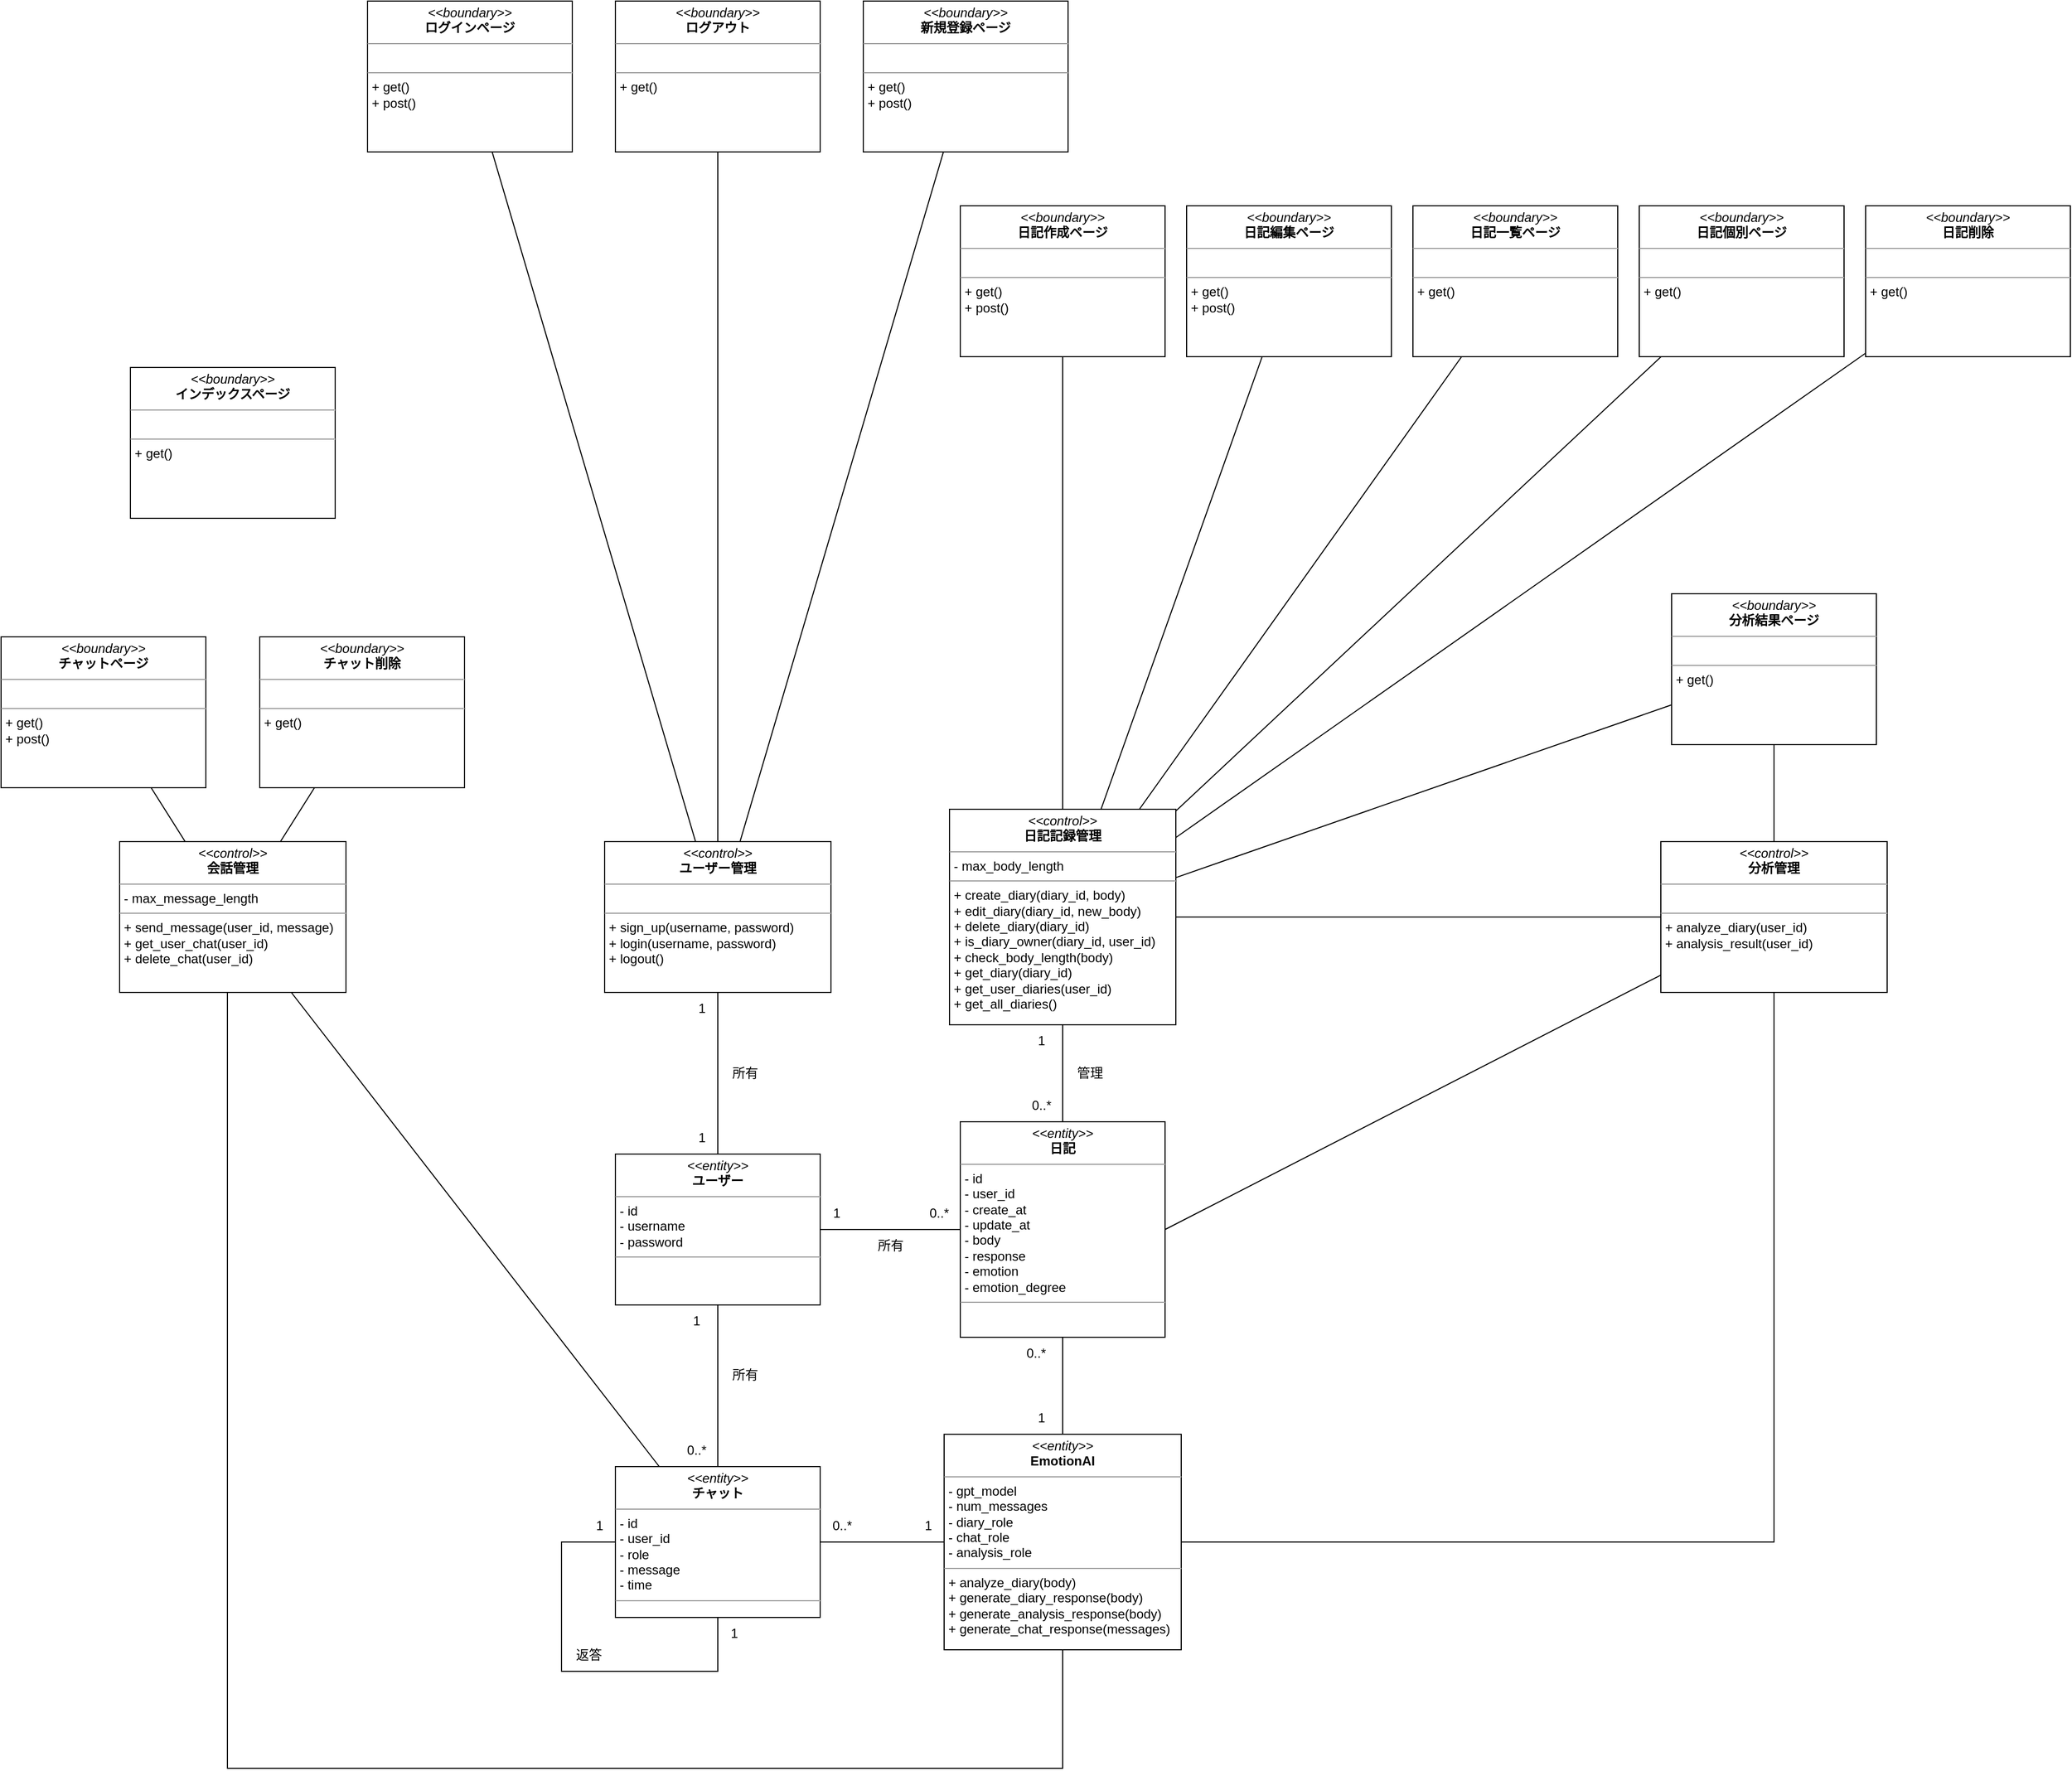 <mxfile scale="5" border="10">
    <diagram id="8L9aVejFhc21wHGrLeon" name="ページ1">
        <mxGraphModel dx="2435" dy="2317" grid="1" gridSize="10" guides="1" tooltips="1" connect="1" arrows="1" fold="1" page="1" pageScale="1" pageWidth="1169" pageHeight="827" background="#ffffff" math="0" shadow="0">
            <root>
                <mxCell id="0"/>
                <mxCell id="1" parent="0"/>
                <mxCell id="72" style="edgeStyle=none;html=1;endArrow=none;endFill=0;" parent="1" source="6" target="8" edge="1">
                    <mxGeometry relative="1" as="geometry"/>
                </mxCell>
                <mxCell id="77" style="edgeStyle=orthogonalEdgeStyle;rounded=0;html=1;entryX=0;entryY=0.5;entryDx=0;entryDy=0;endArrow=none;endFill=0;" parent="1" source="6" target="33" edge="1">
                    <mxGeometry relative="1" as="geometry"/>
                </mxCell>
                <mxCell id="6" value="&lt;p style=&quot;margin:0px;margin-top:4px;text-align:center;&quot;&gt;&lt;i&gt;&amp;lt;&amp;lt;control&amp;gt;&amp;gt;&lt;/i&gt;&lt;br&gt;&lt;b&gt;日記記録管理&lt;/b&gt;&lt;/p&gt;&lt;hr size=&quot;1&quot;&gt;&lt;p style=&quot;margin:0px;margin-left:4px;&quot;&gt;- max_body_length&lt;/p&gt;&lt;hr size=&quot;1&quot;&gt;&lt;p style=&quot;margin:0px;margin-left:4px;&quot;&gt;+ create_diary(diary_id, body)&lt;/p&gt;&lt;p style=&quot;margin:0px;margin-left:4px;&quot;&gt;+ edit_diary(diary_id, new_body)&lt;/p&gt;&lt;p style=&quot;margin:0px;margin-left:4px;&quot;&gt;+ delete_diary(diary_id)&lt;/p&gt;&lt;p style=&quot;margin:0px;margin-left:4px;&quot;&gt;+ is_diary_owner(diary_id, user_id)&lt;/p&gt;&lt;p style=&quot;margin:0px;margin-left:4px;&quot;&gt;+ check_body_length(body)&lt;/p&gt;&lt;p style=&quot;margin:0px;margin-left:4px;&quot;&gt;+ get_diary(diary_id)&lt;/p&gt;&lt;p style=&quot;margin:0px;margin-left:4px;&quot;&gt;+ get_user_diaries(user_id)&lt;/p&gt;&lt;p style=&quot;margin:0px;margin-left:4px;&quot;&gt;+ get_all_diaries()&lt;/p&gt;" style="verticalAlign=top;align=left;overflow=fill;fontSize=12;fontFamily=Helvetica;html=1;" parent="1" vertex="1">
                    <mxGeometry x="400" y="-200" width="210" height="200" as="geometry"/>
                </mxCell>
                <mxCell id="51" style="edgeStyle=none;rounded=0;html=1;endArrow=none;endFill=0;" parent="1" source="8" target="32" edge="1">
                    <mxGeometry relative="1" as="geometry"/>
                </mxCell>
                <mxCell id="8" value="&lt;p style=&quot;margin:0px;margin-top:4px;text-align:center;&quot;&gt;&lt;i&gt;&amp;lt;&amp;lt;entity&amp;gt;&amp;gt;&lt;/i&gt;&lt;br&gt;&lt;b&gt;日記&lt;/b&gt;&lt;/p&gt;&lt;hr size=&quot;1&quot;&gt;&lt;p style=&quot;margin:0px;margin-left:4px;&quot;&gt;- id&lt;/p&gt;&lt;p style=&quot;margin:0px;margin-left:4px;&quot;&gt;- user_id&lt;/p&gt;&lt;p style=&quot;margin:0px;margin-left:4px;&quot;&gt;- create_at&lt;/p&gt;&lt;p style=&quot;margin:0px;margin-left:4px;&quot;&gt;- update_at&lt;/p&gt;&lt;p style=&quot;margin:0px;margin-left:4px;&quot;&gt;- body&lt;/p&gt;&lt;p style=&quot;margin:0px;margin-left:4px;&quot;&gt;- response&lt;/p&gt;&lt;p style=&quot;margin:0px;margin-left:4px;&quot;&gt;- emotion&lt;/p&gt;&lt;p style=&quot;margin:0px;margin-left:4px;&quot;&gt;- emotion_degree&lt;/p&gt;&lt;hr size=&quot;1&quot;&gt;&lt;p style=&quot;margin:0px;margin-left:4px;&quot;&gt;&lt;br&gt;&lt;/p&gt;" style="verticalAlign=top;align=left;overflow=fill;fontSize=12;fontFamily=Helvetica;html=1;" parent="1" vertex="1">
                    <mxGeometry x="410" y="90" width="190" height="200" as="geometry"/>
                </mxCell>
                <mxCell id="48" style="edgeStyle=none;html=1;endArrow=none;endFill=0;rounded=0;" parent="1" source="9" target="8" edge="1">
                    <mxGeometry relative="1" as="geometry"/>
                </mxCell>
                <mxCell id="49" style="edgeStyle=none;rounded=0;html=1;entryX=0.5;entryY=0;entryDx=0;entryDy=0;endArrow=none;endFill=0;" parent="1" source="9" target="31" edge="1">
                    <mxGeometry relative="1" as="geometry"/>
                </mxCell>
                <mxCell id="9" value="&lt;p style=&quot;margin:0px;margin-top:4px;text-align:center;&quot;&gt;&lt;i&gt;&amp;lt;&amp;lt;entity&amp;gt;&amp;gt;&lt;/i&gt;&lt;br&gt;&lt;b&gt;ユーザー&lt;/b&gt;&lt;/p&gt;&lt;hr size=&quot;1&quot;&gt;&lt;p style=&quot;margin:0px;margin-left:4px;&quot;&gt;- id&lt;/p&gt;&lt;p style=&quot;margin:0px;margin-left:4px;&quot;&gt;- username&lt;/p&gt;&lt;p style=&quot;margin:0px;margin-left:4px;&quot;&gt;- password&lt;/p&gt;&lt;hr size=&quot;1&quot;&gt;&lt;p style=&quot;margin:0px;margin-left:4px;&quot;&gt;&lt;br&gt;&lt;/p&gt;" style="verticalAlign=top;align=left;overflow=fill;fontSize=12;fontFamily=Helvetica;html=1;" parent="1" vertex="1">
                    <mxGeometry x="90" y="120" width="190" height="140" as="geometry"/>
                </mxCell>
                <mxCell id="52" style="edgeStyle=none;rounded=0;html=1;endArrow=none;endFill=0;" parent="1" source="31" target="32" edge="1">
                    <mxGeometry relative="1" as="geometry"/>
                </mxCell>
                <mxCell id="59" style="edgeStyle=orthogonalEdgeStyle;rounded=0;html=1;endArrow=none;endFill=0;entryX=0;entryY=0.5;entryDx=0;entryDy=0;" parent="1" source="31" target="31" edge="1">
                    <mxGeometry relative="1" as="geometry">
                        <mxPoint x="120" y="690" as="targetPoint"/>
                        <Array as="points">
                            <mxPoint x="185" y="600"/>
                            <mxPoint x="40" y="600"/>
                            <mxPoint x="40" y="480"/>
                        </Array>
                    </mxGeometry>
                </mxCell>
                <mxCell id="31" value="&lt;p style=&quot;margin:0px;margin-top:4px;text-align:center;&quot;&gt;&lt;i&gt;&amp;lt;&amp;lt;entity&amp;gt;&amp;gt;&lt;/i&gt;&lt;br&gt;&lt;b&gt;チャット&lt;/b&gt;&lt;/p&gt;&lt;hr size=&quot;1&quot;&gt;&lt;p style=&quot;margin:0px;margin-left:4px;&quot;&gt;- id&lt;/p&gt;&lt;p style=&quot;margin:0px;margin-left:4px;&quot;&gt;- user_id&lt;/p&gt;&lt;p style=&quot;margin:0px;margin-left:4px;&quot;&gt;- role&lt;/p&gt;&lt;p style=&quot;margin:0px;margin-left:4px;&quot;&gt;- message&lt;/p&gt;&lt;p style=&quot;margin:0px;margin-left:4px;&quot;&gt;- time&lt;/p&gt;&lt;hr size=&quot;1&quot;&gt;&lt;p style=&quot;margin:0px;margin-left:4px;&quot;&gt;&lt;br&gt;&lt;/p&gt;" style="verticalAlign=top;align=left;overflow=fill;fontSize=12;fontFamily=Helvetica;html=1;" parent="1" vertex="1">
                    <mxGeometry x="90" y="410" width="190" height="140" as="geometry"/>
                </mxCell>
                <mxCell id="76" style="edgeStyle=orthogonalEdgeStyle;rounded=0;html=1;endArrow=none;endFill=0;" parent="1" source="32" target="33" edge="1">
                    <mxGeometry relative="1" as="geometry"/>
                </mxCell>
                <mxCell id="32" value="&lt;p style=&quot;margin:0px;margin-top:4px;text-align:center;&quot;&gt;&lt;i&gt;&amp;lt;&amp;lt;entity&amp;gt;&amp;gt;&lt;/i&gt;&lt;br&gt;&lt;b&gt;EmotionAI&lt;/b&gt;&lt;/p&gt;&lt;hr size=&quot;1&quot;&gt;&lt;p style=&quot;margin:0px;margin-left:4px;&quot;&gt;- gpt_model&lt;/p&gt;&lt;p style=&quot;margin:0px;margin-left:4px;&quot;&gt;- num_messages&lt;/p&gt;&lt;p style=&quot;margin:0px;margin-left:4px;&quot;&gt;- diary_role&lt;/p&gt;&lt;p style=&quot;margin:0px;margin-left:4px;&quot;&gt;- chat_role&lt;/p&gt;&lt;p style=&quot;margin:0px;margin-left:4px;&quot;&gt;- analysis_role&lt;/p&gt;&lt;hr size=&quot;1&quot;&gt;&lt;p style=&quot;margin:0px;margin-left:4px;&quot;&gt;+ analyze_diary(body)&lt;/p&gt;&lt;p style=&quot;margin:0px;margin-left:4px;&quot;&gt;+ generate_diary_response(body)&lt;/p&gt;&lt;p style=&quot;margin:0px;margin-left:4px;&quot;&gt;+ generate_analysis_response(body)&lt;/p&gt;&lt;p style=&quot;margin:0px;margin-left:4px;&quot;&gt;+ generate_chat_response(messages)&lt;/p&gt;" style="verticalAlign=top;align=left;overflow=fill;fontSize=12;fontFamily=Helvetica;html=1;" parent="1" vertex="1">
                    <mxGeometry x="395" y="380" width="220" height="200" as="geometry"/>
                </mxCell>
                <mxCell id="79" style="rounded=0;html=1;entryX=1;entryY=0.5;entryDx=0;entryDy=0;endArrow=none;endFill=0;" edge="1" parent="1" source="33" target="8">
                    <mxGeometry relative="1" as="geometry"/>
                </mxCell>
                <mxCell id="33" value="&lt;p style=&quot;margin:0px;margin-top:4px;text-align:center;&quot;&gt;&lt;i&gt;&amp;lt;&amp;lt;control&amp;gt;&amp;gt;&lt;/i&gt;&lt;br&gt;&lt;b&gt;分析管理&lt;/b&gt;&lt;/p&gt;&lt;hr size=&quot;1&quot;&gt;&lt;p style=&quot;margin:0px;margin-left:4px;&quot;&gt;&lt;br&gt;&lt;/p&gt;&lt;hr size=&quot;1&quot;&gt;&lt;p style=&quot;margin:0px;margin-left:4px;&quot;&gt;+ analyze_diary(user_id)&lt;/p&gt;&lt;p style=&quot;margin:0px;margin-left:4px;&quot;&gt;+ analysis_result(user_id)&lt;/p&gt;" style="verticalAlign=top;align=left;overflow=fill;fontSize=12;fontFamily=Helvetica;html=1;" parent="1" vertex="1">
                    <mxGeometry x="1060" y="-170" width="210" height="140" as="geometry"/>
                </mxCell>
                <mxCell id="74" style="edgeStyle=none;html=1;endArrow=none;endFill=0;rounded=0;" parent="1" source="34" target="31" edge="1">
                    <mxGeometry relative="1" as="geometry"/>
                </mxCell>
                <mxCell id="78" style="edgeStyle=orthogonalEdgeStyle;html=1;rounded=0;endArrow=none;endFill=0;" parent="1" source="34" target="32" edge="1">
                    <mxGeometry relative="1" as="geometry">
                        <Array as="points">
                            <mxPoint x="-270" y="690"/>
                            <mxPoint x="505" y="690"/>
                        </Array>
                    </mxGeometry>
                </mxCell>
                <mxCell id="34" value="&lt;p style=&quot;margin:0px;margin-top:4px;text-align:center;&quot;&gt;&lt;i&gt;&amp;lt;&amp;lt;control&amp;gt;&amp;gt;&lt;/i&gt;&lt;br&gt;&lt;b&gt;会話管理&lt;/b&gt;&lt;/p&gt;&lt;hr size=&quot;1&quot;&gt;&lt;p style=&quot;margin:0px;margin-left:4px;&quot;&gt;- max_message_length&lt;/p&gt;&lt;hr size=&quot;1&quot;&gt;&lt;p style=&quot;margin:0px;margin-left:4px;&quot;&gt;+ send_message(user_id, message)&lt;/p&gt;&lt;p style=&quot;margin:0px;margin-left:4px;&quot;&gt;+ get_user_chat(user_id)&lt;/p&gt;&lt;p style=&quot;margin:0px;margin-left:4px;&quot;&gt;+ delete_chat(user_id)&lt;/p&gt;" style="verticalAlign=top;align=left;overflow=fill;fontSize=12;fontFamily=Helvetica;html=1;" parent="1" vertex="1">
                    <mxGeometry x="-370" y="-170" width="210" height="140" as="geometry"/>
                </mxCell>
                <mxCell id="71" style="edgeStyle=none;html=1;endArrow=none;endFill=0;" parent="1" source="35" target="9" edge="1">
                    <mxGeometry relative="1" as="geometry"/>
                </mxCell>
                <mxCell id="35" value="&lt;p style=&quot;margin:0px;margin-top:4px;text-align:center;&quot;&gt;&lt;i&gt;&amp;lt;&amp;lt;control&amp;gt;&amp;gt;&lt;/i&gt;&lt;br&gt;&lt;b&gt;ユーザー管理&lt;/b&gt;&lt;/p&gt;&lt;hr size=&quot;1&quot;&gt;&lt;p style=&quot;margin:0px;margin-left:4px;&quot;&gt;&lt;br&gt;&lt;/p&gt;&lt;hr size=&quot;1&quot;&gt;&lt;p style=&quot;margin:0px;margin-left:4px;&quot;&gt;+ sign_up(username, password)&lt;/p&gt;&lt;p style=&quot;margin:0px;margin-left:4px;&quot;&gt;+ login(username, password)&lt;/p&gt;&lt;p style=&quot;margin:0px;margin-left:4px;&quot;&gt;+ logout()&lt;/p&gt;" style="verticalAlign=top;align=left;overflow=fill;fontSize=12;fontFamily=Helvetica;html=1;" parent="1" vertex="1">
                    <mxGeometry x="80" y="-170" width="210" height="140" as="geometry"/>
                </mxCell>
                <mxCell id="80" style="edgeStyle=none;rounded=0;html=1;endArrow=none;endFill=0;" edge="1" parent="1" source="36" target="35">
                    <mxGeometry relative="1" as="geometry"/>
                </mxCell>
                <mxCell id="81" style="edgeStyle=none;rounded=0;html=1;endArrow=none;endFill=0;" edge="1" parent="1" source="37" target="35">
                    <mxGeometry relative="1" as="geometry"/>
                </mxCell>
                <mxCell id="82" style="edgeStyle=none;rounded=0;html=1;endArrow=none;endFill=0;" edge="1" parent="1" source="38" target="35">
                    <mxGeometry relative="1" as="geometry"/>
                </mxCell>
                <mxCell id="39" value="&lt;p style=&quot;margin:0px;margin-top:4px;text-align:center;&quot;&gt;&lt;i&gt;&amp;lt;&amp;lt;boundary&amp;gt;&amp;gt;&lt;/i&gt;&lt;br&gt;&lt;b&gt;インデックスページ&lt;/b&gt;&lt;/p&gt;&lt;hr size=&quot;1&quot;&gt;&lt;p style=&quot;margin:0px;margin-left:4px;&quot;&gt;&lt;br&gt;&lt;/p&gt;&lt;hr size=&quot;1&quot;&gt;&lt;p style=&quot;border-color: var(--border-color); margin: 0px 0px 0px 4px;&quot;&gt;+ get()&lt;/p&gt;" style="verticalAlign=top;align=left;overflow=fill;fontSize=12;fontFamily=Helvetica;html=1;" parent="1" vertex="1">
                    <mxGeometry x="-360" y="-610" width="190" height="140" as="geometry"/>
                </mxCell>
                <mxCell id="84" style="edgeStyle=none;rounded=0;html=1;endArrow=none;endFill=0;" edge="1" parent="1" source="40" target="6">
                    <mxGeometry relative="1" as="geometry"/>
                </mxCell>
                <mxCell id="40" value="&lt;p style=&quot;margin:0px;margin-top:4px;text-align:center;&quot;&gt;&lt;i&gt;&amp;lt;&amp;lt;boundary&amp;gt;&amp;gt;&lt;/i&gt;&lt;br&gt;&lt;b&gt;日記作成ページ&lt;/b&gt;&lt;/p&gt;&lt;hr size=&quot;1&quot;&gt;&lt;p style=&quot;margin:0px;margin-left:4px;&quot;&gt;&lt;br&gt;&lt;/p&gt;&lt;hr size=&quot;1&quot;&gt;&lt;p style=&quot;border-color: var(--border-color); margin: 0px 0px 0px 4px;&quot;&gt;+ get()&lt;/p&gt;&lt;p style=&quot;border-color: var(--border-color); margin: 0px 0px 0px 4px;&quot;&gt;+ post()&lt;/p&gt;" style="verticalAlign=top;align=left;overflow=fill;fontSize=12;fontFamily=Helvetica;html=1;" parent="1" vertex="1">
                    <mxGeometry x="410" y="-760" width="190" height="140" as="geometry"/>
                </mxCell>
                <mxCell id="85" style="edgeStyle=none;rounded=0;html=1;endArrow=none;endFill=0;" edge="1" parent="1" source="41" target="6">
                    <mxGeometry relative="1" as="geometry"/>
                </mxCell>
                <mxCell id="41" value="&lt;p style=&quot;margin:0px;margin-top:4px;text-align:center;&quot;&gt;&lt;i&gt;&amp;lt;&amp;lt;boundary&amp;gt;&amp;gt;&lt;/i&gt;&lt;br&gt;&lt;b&gt;日記編集ページ&lt;/b&gt;&lt;/p&gt;&lt;hr size=&quot;1&quot;&gt;&lt;p style=&quot;margin:0px;margin-left:4px;&quot;&gt;&lt;br&gt;&lt;/p&gt;&lt;hr size=&quot;1&quot;&gt;&lt;p style=&quot;border-color: var(--border-color); margin: 0px 0px 0px 4px;&quot;&gt;+ get()&lt;/p&gt;&lt;p style=&quot;border-color: var(--border-color); margin: 0px 0px 0px 4px;&quot;&gt;+ post()&lt;/p&gt;" style="verticalAlign=top;align=left;overflow=fill;fontSize=12;fontFamily=Helvetica;html=1;" parent="1" vertex="1">
                    <mxGeometry x="620" y="-760" width="190" height="140" as="geometry"/>
                </mxCell>
                <mxCell id="86" style="edgeStyle=none;rounded=0;html=1;endArrow=none;endFill=0;" edge="1" parent="1" source="42" target="6">
                    <mxGeometry relative="1" as="geometry"/>
                </mxCell>
                <mxCell id="42" value="&lt;p style=&quot;margin:0px;margin-top:4px;text-align:center;&quot;&gt;&lt;i&gt;&amp;lt;&amp;lt;boundary&amp;gt;&amp;gt;&lt;/i&gt;&lt;br&gt;&lt;b&gt;日記一覧ページ&lt;/b&gt;&lt;/p&gt;&lt;hr size=&quot;1&quot;&gt;&lt;p style=&quot;margin:0px;margin-left:4px;&quot;&gt;&lt;br&gt;&lt;/p&gt;&lt;hr size=&quot;1&quot;&gt;&lt;p style=&quot;border-color: var(--border-color); margin: 0px 0px 0px 4px;&quot;&gt;+ get()&lt;/p&gt;" style="verticalAlign=top;align=left;overflow=fill;fontSize=12;fontFamily=Helvetica;html=1;" parent="1" vertex="1">
                    <mxGeometry x="830" y="-760" width="190" height="140" as="geometry"/>
                </mxCell>
                <mxCell id="87" style="edgeStyle=none;rounded=0;html=1;endArrow=none;endFill=0;" edge="1" parent="1" source="43" target="6">
                    <mxGeometry relative="1" as="geometry"/>
                </mxCell>
                <mxCell id="43" value="&lt;p style=&quot;margin:0px;margin-top:4px;text-align:center;&quot;&gt;&lt;i&gt;&amp;lt;&amp;lt;boundary&amp;gt;&amp;gt;&lt;/i&gt;&lt;br&gt;&lt;b&gt;日記個別ページ&lt;/b&gt;&lt;/p&gt;&lt;hr size=&quot;1&quot;&gt;&lt;p style=&quot;margin:0px;margin-left:4px;&quot;&gt;&lt;br&gt;&lt;/p&gt;&lt;hr size=&quot;1&quot;&gt;&lt;p style=&quot;border-color: var(--border-color); margin: 0px 0px 0px 4px;&quot;&gt;+ get()&lt;/p&gt;" style="verticalAlign=top;align=left;overflow=fill;fontSize=12;fontFamily=Helvetica;html=1;" parent="1" vertex="1">
                    <mxGeometry x="1040" y="-760" width="190" height="140" as="geometry"/>
                </mxCell>
                <mxCell id="88" style="edgeStyle=none;rounded=0;html=1;endArrow=none;endFill=0;" edge="1" parent="1" source="44" target="6">
                    <mxGeometry relative="1" as="geometry"/>
                </mxCell>
                <mxCell id="44" value="&lt;p style=&quot;margin:0px;margin-top:4px;text-align:center;&quot;&gt;&lt;i&gt;&amp;lt;&amp;lt;boundary&amp;gt;&amp;gt;&lt;/i&gt;&lt;br&gt;&lt;b&gt;日記削除&lt;/b&gt;&lt;/p&gt;&lt;hr size=&quot;1&quot;&gt;&lt;p style=&quot;margin:0px;margin-left:4px;&quot;&gt;&lt;br&gt;&lt;/p&gt;&lt;hr size=&quot;1&quot;&gt;&lt;p style=&quot;border-color: var(--border-color); margin: 0px 0px 0px 4px;&quot;&gt;+ get()&lt;/p&gt;" style="verticalAlign=top;align=left;overflow=fill;fontSize=12;fontFamily=Helvetica;html=1;" parent="1" vertex="1">
                    <mxGeometry x="1250" y="-760" width="190" height="140" as="geometry"/>
                </mxCell>
                <mxCell id="89" style="edgeStyle=none;rounded=0;html=1;endArrow=none;endFill=0;" edge="1" parent="1" source="45" target="34">
                    <mxGeometry relative="1" as="geometry"/>
                </mxCell>
                <mxCell id="45" value="&lt;p style=&quot;margin:0px;margin-top:4px;text-align:center;&quot;&gt;&lt;i&gt;&amp;lt;&amp;lt;boundary&amp;gt;&amp;gt;&lt;/i&gt;&lt;br&gt;&lt;b&gt;チャットページ&lt;/b&gt;&lt;/p&gt;&lt;hr size=&quot;1&quot;&gt;&lt;p style=&quot;margin:0px;margin-left:4px;&quot;&gt;&lt;br&gt;&lt;/p&gt;&lt;hr size=&quot;1&quot;&gt;&lt;p style=&quot;border-color: var(--border-color); margin: 0px 0px 0px 4px;&quot;&gt;+ get()&lt;/p&gt;&lt;p style=&quot;border-color: var(--border-color); margin: 0px 0px 0px 4px;&quot;&gt;+ post()&lt;/p&gt;" style="verticalAlign=top;align=left;overflow=fill;fontSize=12;fontFamily=Helvetica;html=1;" parent="1" vertex="1">
                    <mxGeometry x="-480" y="-360" width="190" height="140" as="geometry"/>
                </mxCell>
                <mxCell id="90" style="edgeStyle=none;rounded=0;html=1;endArrow=none;endFill=0;" edge="1" parent="1" source="46" target="34">
                    <mxGeometry relative="1" as="geometry"/>
                </mxCell>
                <mxCell id="46" value="&lt;p style=&quot;margin:0px;margin-top:4px;text-align:center;&quot;&gt;&lt;i&gt;&amp;lt;&amp;lt;boundary&amp;gt;&amp;gt;&lt;/i&gt;&lt;br&gt;&lt;b&gt;チャット削除&lt;/b&gt;&lt;/p&gt;&lt;hr size=&quot;1&quot;&gt;&lt;p style=&quot;margin:0px;margin-left:4px;&quot;&gt;&lt;br&gt;&lt;/p&gt;&lt;hr size=&quot;1&quot;&gt;&lt;p style=&quot;border-color: var(--border-color); margin: 0px 0px 0px 4px;&quot;&gt;+ get()&lt;/p&gt;" style="verticalAlign=top;align=left;overflow=fill;fontSize=12;fontFamily=Helvetica;html=1;" parent="1" vertex="1">
                    <mxGeometry x="-240" y="-360" width="190" height="140" as="geometry"/>
                </mxCell>
                <mxCell id="92" style="edgeStyle=none;rounded=0;html=1;endArrow=none;endFill=0;" edge="1" parent="1" source="47" target="6">
                    <mxGeometry relative="1" as="geometry"/>
                </mxCell>
                <mxCell id="93" style="edgeStyle=none;rounded=0;html=1;endArrow=none;endFill=0;" edge="1" parent="1" source="47" target="33">
                    <mxGeometry relative="1" as="geometry"/>
                </mxCell>
                <mxCell id="47" value="&lt;p style=&quot;margin:0px;margin-top:4px;text-align:center;&quot;&gt;&lt;i&gt;&amp;lt;&amp;lt;boundary&amp;gt;&amp;gt;&lt;/i&gt;&lt;br&gt;&lt;b&gt;分析結果ページ&lt;/b&gt;&lt;/p&gt;&lt;hr size=&quot;1&quot;&gt;&lt;p style=&quot;margin:0px;margin-left:4px;&quot;&gt;&lt;br&gt;&lt;/p&gt;&lt;hr size=&quot;1&quot;&gt;&lt;p style=&quot;border-color: var(--border-color); margin: 0px 0px 0px 4px;&quot;&gt;+ get()&lt;/p&gt;" style="verticalAlign=top;align=left;overflow=fill;fontSize=12;fontFamily=Helvetica;html=1;" parent="1" vertex="1">
                    <mxGeometry x="1070" y="-400" width="190" height="140" as="geometry"/>
                </mxCell>
                <mxCell id="53" value="0..*" style="text;html=1;align=center;verticalAlign=middle;resizable=0;points=[];autosize=1;strokeColor=none;fillColor=none;" parent="1" vertex="1">
                    <mxGeometry x="370" y="160" width="40" height="30" as="geometry"/>
                </mxCell>
                <mxCell id="54" value="1" style="text;html=1;align=center;verticalAlign=middle;resizable=0;points=[];autosize=1;strokeColor=none;fillColor=none;" parent="1" vertex="1">
                    <mxGeometry x="280" y="160" width="30" height="30" as="geometry"/>
                </mxCell>
                <mxCell id="55" value="1" style="text;html=1;align=center;verticalAlign=middle;resizable=0;points=[];autosize=1;strokeColor=none;fillColor=none;" parent="1" vertex="1">
                    <mxGeometry x="150" y="260" width="30" height="30" as="geometry"/>
                </mxCell>
                <mxCell id="56" value="0..*" style="text;html=1;align=center;verticalAlign=middle;resizable=0;points=[];autosize=1;strokeColor=none;fillColor=none;" parent="1" vertex="1">
                    <mxGeometry x="145" y="380" width="40" height="30" as="geometry"/>
                </mxCell>
                <mxCell id="60" value="1" style="text;html=1;align=center;verticalAlign=middle;resizable=0;points=[];autosize=1;strokeColor=none;fillColor=none;" parent="1" vertex="1">
                    <mxGeometry x="185" y="550" width="30" height="30" as="geometry"/>
                </mxCell>
                <mxCell id="61" value="1" style="text;html=1;align=center;verticalAlign=middle;resizable=0;points=[];autosize=1;strokeColor=none;fillColor=none;" parent="1" vertex="1">
                    <mxGeometry x="60" y="450" width="30" height="30" as="geometry"/>
                </mxCell>
                <mxCell id="62" value="0..*" style="text;html=1;align=center;verticalAlign=middle;resizable=0;points=[];autosize=1;strokeColor=none;fillColor=none;" parent="1" vertex="1">
                    <mxGeometry x="460" y="290" width="40" height="30" as="geometry"/>
                </mxCell>
                <mxCell id="63" value="1" style="text;html=1;align=center;verticalAlign=middle;resizable=0;points=[];autosize=1;strokeColor=none;fillColor=none;" parent="1" vertex="1">
                    <mxGeometry x="470" y="350" width="30" height="30" as="geometry"/>
                </mxCell>
                <mxCell id="64" value="1" style="text;html=1;align=center;verticalAlign=middle;resizable=0;points=[];autosize=1;strokeColor=none;fillColor=none;" parent="1" vertex="1">
                    <mxGeometry x="365" y="450" width="30" height="30" as="geometry"/>
                </mxCell>
                <mxCell id="65" value="0..*" style="text;html=1;align=center;verticalAlign=middle;resizable=0;points=[];autosize=1;strokeColor=none;fillColor=none;" parent="1" vertex="1">
                    <mxGeometry x="280" y="450" width="40" height="30" as="geometry"/>
                </mxCell>
                <mxCell id="66" value="所有" style="text;html=1;align=center;verticalAlign=middle;resizable=0;points=[];autosize=1;strokeColor=none;fillColor=none;" parent="1" vertex="1">
                    <mxGeometry x="320" y="190" width="50" height="30" as="geometry"/>
                </mxCell>
                <mxCell id="67" value="所有" style="text;html=1;align=center;verticalAlign=middle;resizable=0;points=[];autosize=1;strokeColor=none;fillColor=none;" parent="1" vertex="1">
                    <mxGeometry x="185" y="310" width="50" height="30" as="geometry"/>
                </mxCell>
                <mxCell id="68" value="返答" style="text;html=1;align=center;verticalAlign=middle;resizable=0;points=[];autosize=1;strokeColor=none;fillColor=none;" parent="1" vertex="1">
                    <mxGeometry x="40" y="570" width="50" height="30" as="geometry"/>
                </mxCell>
                <mxCell id="36" value="&lt;p style=&quot;margin:0px;margin-top:4px;text-align:center;&quot;&gt;&lt;i&gt;&amp;lt;&amp;lt;boundary&amp;gt;&amp;gt;&lt;/i&gt;&lt;br&gt;&lt;b&gt;ログインページ&lt;/b&gt;&lt;/p&gt;&lt;hr size=&quot;1&quot;&gt;&lt;p style=&quot;margin:0px;margin-left:4px;&quot;&gt;&lt;br&gt;&lt;/p&gt;&lt;hr size=&quot;1&quot;&gt;&lt;p style=&quot;margin:0px;margin-left:4px;&quot;&gt;+ get()&lt;/p&gt;&lt;p style=&quot;margin:0px;margin-left:4px;&quot;&gt;+ post()&lt;/p&gt;" style="verticalAlign=top;align=left;overflow=fill;fontSize=12;fontFamily=Helvetica;html=1;" parent="1" vertex="1">
                    <mxGeometry x="-140" y="-950" width="190" height="140" as="geometry"/>
                </mxCell>
                <mxCell id="37" value="&lt;p style=&quot;margin:0px;margin-top:4px;text-align:center;&quot;&gt;&lt;i&gt;&amp;lt;&amp;lt;boundary&amp;gt;&amp;gt;&lt;/i&gt;&lt;br&gt;&lt;b&gt;ログアウト&lt;/b&gt;&lt;/p&gt;&lt;hr size=&quot;1&quot;&gt;&lt;p style=&quot;margin:0px;margin-left:4px;&quot;&gt;&lt;br&gt;&lt;/p&gt;&lt;hr size=&quot;1&quot;&gt;&lt;p style=&quot;border-color: var(--border-color); margin: 0px 0px 0px 4px;&quot;&gt;+ get()&lt;/p&gt;" style="verticalAlign=top;align=left;overflow=fill;fontSize=12;fontFamily=Helvetica;html=1;" parent="1" vertex="1">
                    <mxGeometry x="90" y="-950" width="190" height="140" as="geometry"/>
                </mxCell>
                <mxCell id="38" value="&lt;p style=&quot;margin:0px;margin-top:4px;text-align:center;&quot;&gt;&lt;i&gt;&amp;lt;&amp;lt;boundary&amp;gt;&amp;gt;&lt;/i&gt;&lt;br&gt;&lt;b&gt;新規登録ページ&lt;/b&gt;&lt;/p&gt;&lt;hr size=&quot;1&quot;&gt;&lt;p style=&quot;margin:0px;margin-left:4px;&quot;&gt;&lt;br&gt;&lt;/p&gt;&lt;hr size=&quot;1&quot;&gt;&lt;p style=&quot;border-color: var(--border-color); margin: 0px 0px 0px 4px;&quot;&gt;+ get()&lt;/p&gt;&lt;p style=&quot;border-color: var(--border-color); margin: 0px 0px 0px 4px;&quot;&gt;+ post()&lt;/p&gt;" style="verticalAlign=top;align=left;overflow=fill;fontSize=12;fontFamily=Helvetica;html=1;" parent="1" vertex="1">
                    <mxGeometry x="320" y="-950" width="190" height="140" as="geometry"/>
                </mxCell>
                <mxCell id="94" value="1" style="text;html=1;align=center;verticalAlign=middle;resizable=0;points=[];autosize=1;strokeColor=none;fillColor=none;" vertex="1" parent="1">
                    <mxGeometry x="470" width="30" height="30" as="geometry"/>
                </mxCell>
                <mxCell id="95" value="0..*" style="text;html=1;align=center;verticalAlign=middle;resizable=0;points=[];autosize=1;strokeColor=none;fillColor=none;" vertex="1" parent="1">
                    <mxGeometry x="465" y="60" width="40" height="30" as="geometry"/>
                </mxCell>
                <mxCell id="96" value="管理" style="text;html=1;align=center;verticalAlign=middle;resizable=0;points=[];autosize=1;strokeColor=none;fillColor=none;" vertex="1" parent="1">
                    <mxGeometry x="505" y="30" width="50" height="30" as="geometry"/>
                </mxCell>
                <mxCell id="97" value="所有" style="text;html=1;align=center;verticalAlign=middle;resizable=0;points=[];autosize=1;strokeColor=none;fillColor=none;" vertex="1" parent="1">
                    <mxGeometry x="185" y="30" width="50" height="30" as="geometry"/>
                </mxCell>
                <mxCell id="98" value="1" style="text;html=1;align=center;verticalAlign=middle;resizable=0;points=[];autosize=1;strokeColor=none;fillColor=none;" vertex="1" parent="1">
                    <mxGeometry x="155" y="-30" width="30" height="30" as="geometry"/>
                </mxCell>
                <mxCell id="99" value="1" style="text;html=1;align=center;verticalAlign=middle;resizable=0;points=[];autosize=1;strokeColor=none;fillColor=none;" vertex="1" parent="1">
                    <mxGeometry x="155" y="90" width="30" height="30" as="geometry"/>
                </mxCell>
            </root>
        </mxGraphModel>
    </diagram>
</mxfile>